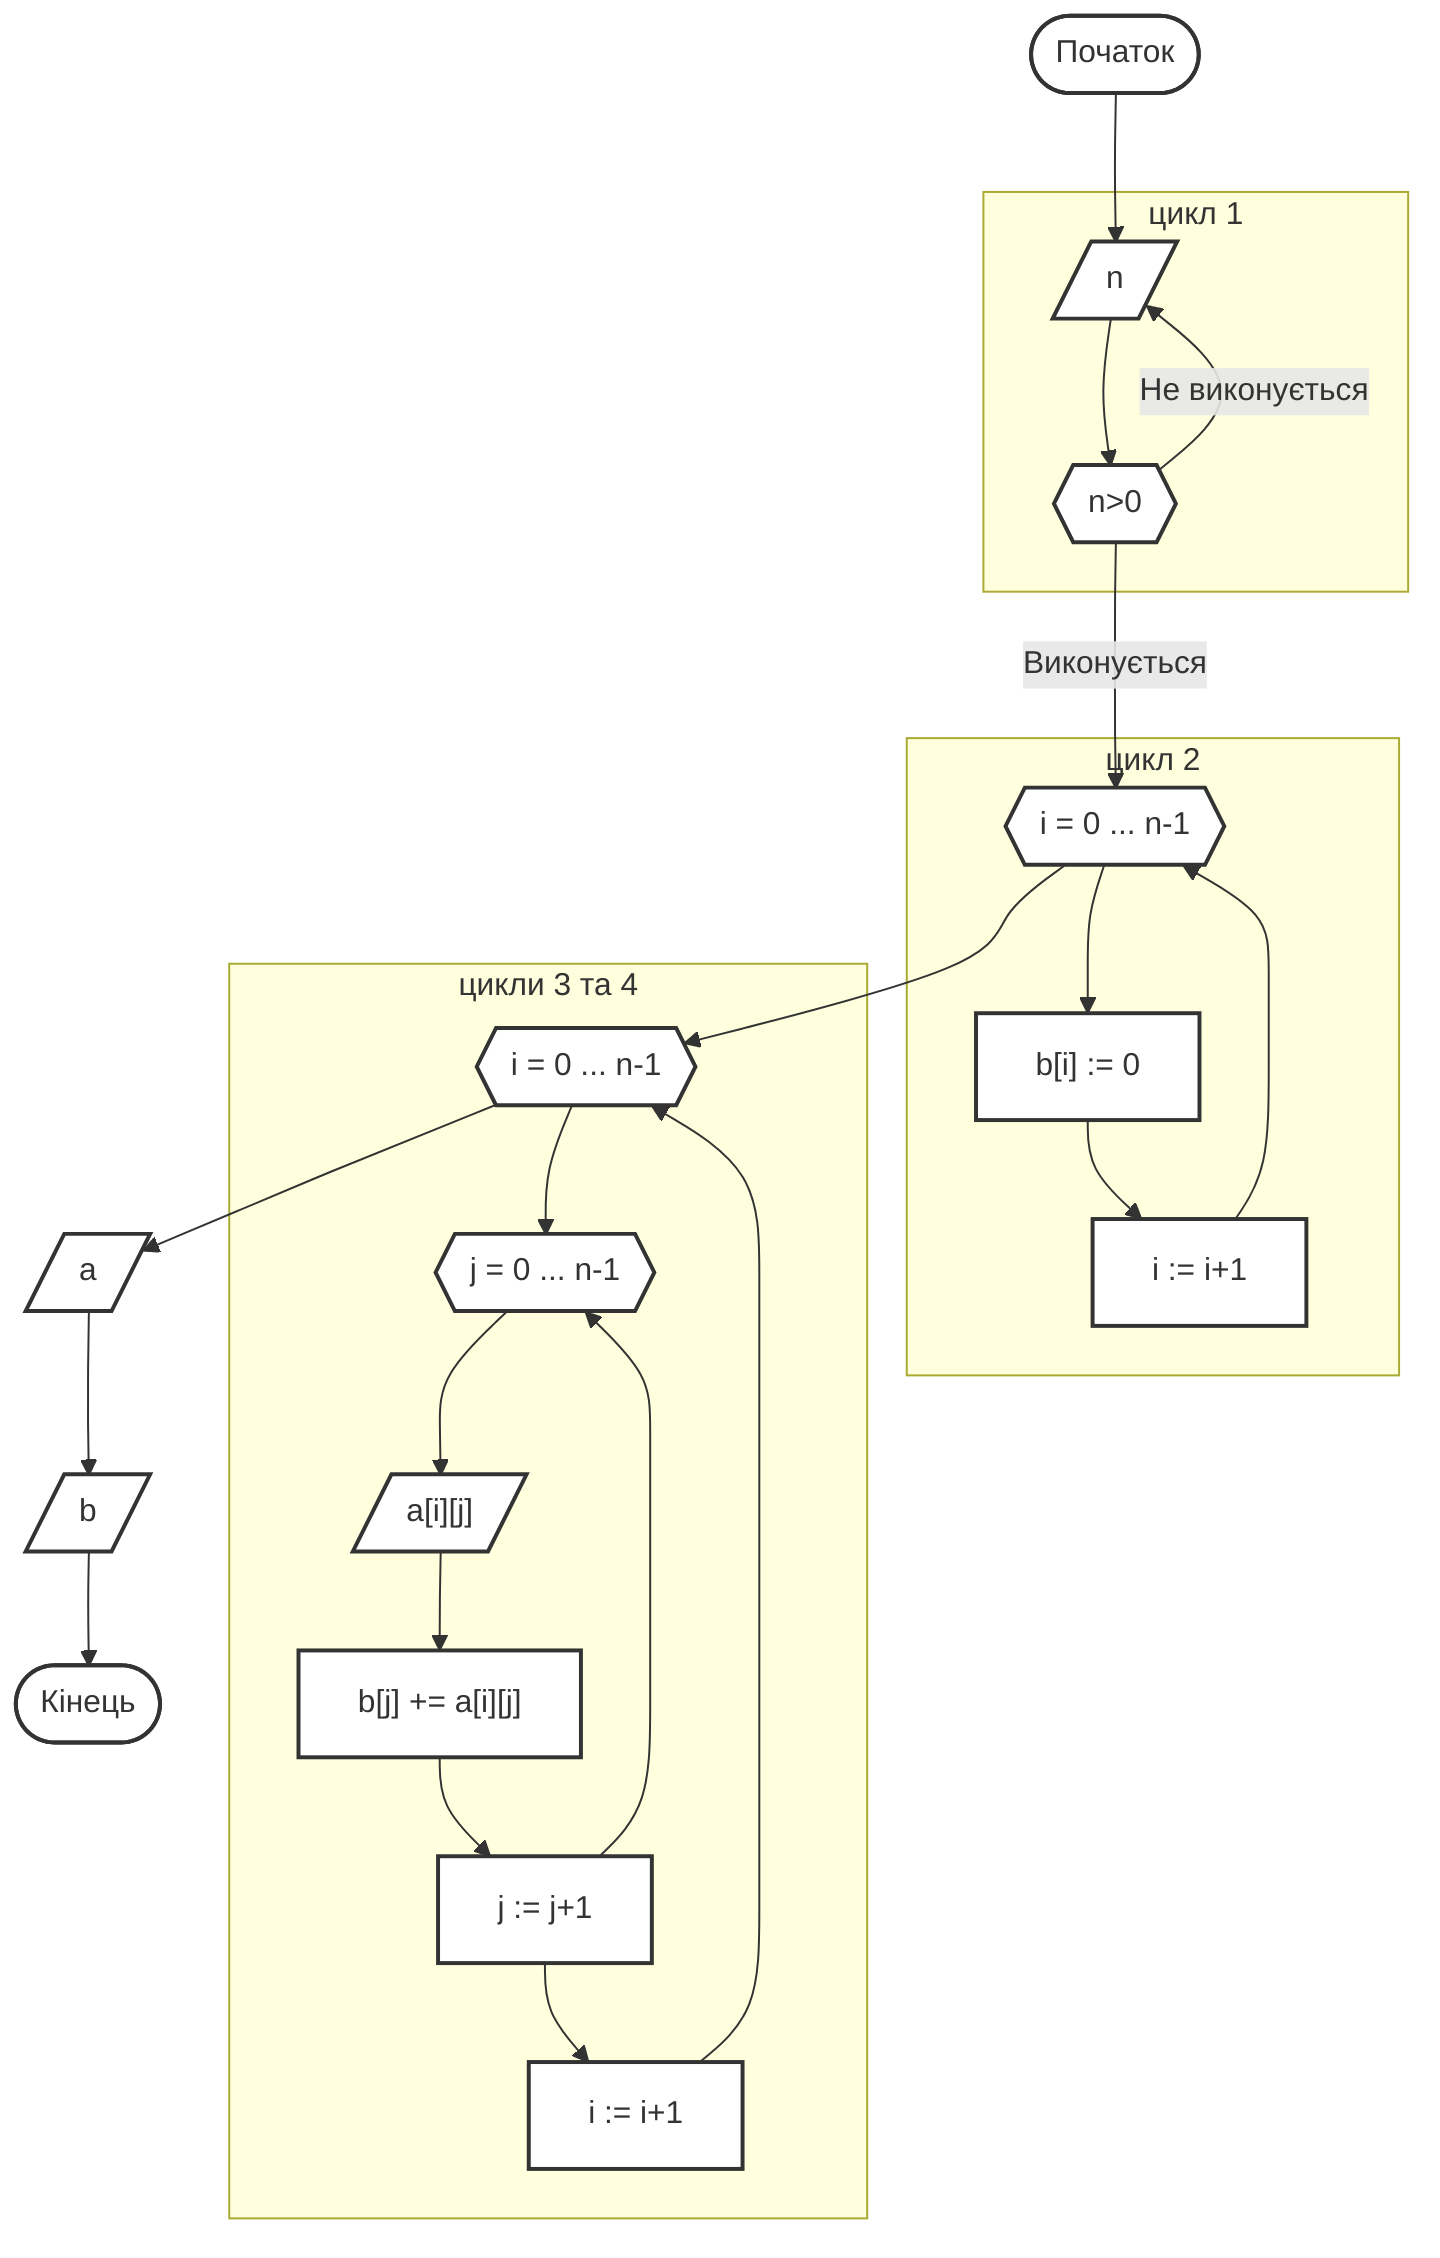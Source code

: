 graph TD
    START(["Початок"])
    subgraph "цикл 1"
    INPUT_N[/"n"/]
    WHILE_N{{"n>0"}}
    end
    subgraph "цикл 2"
    FOR_I_B{{"i = 0 ... n-1"}}
    INC_I_B["i := i+1"]
    CALC_BO["b[i] := 0"]
    end
    subgraph "цикли 3 та 4"
    FOR_I{{"i = 0 ... n-1"}}
    FOR_J{{"j = 0 ... n-1"}}
    INPUT_A[/"a[i][j]"/]
    INC_I["i := i+1"]
    CALC_B["b[j] += a[i][j]"]
    INC_J["j := j+1"]
    end
    OUTPUT_A[/"a"/]
    OUTPUT_B[/"b"/]
    STOP([Кінець])
    START --> INPUT_N --> WHILE_N -->|Не виконується| INPUT_N
    FOR_I --> OUTPUT_A --> OUTPUT_B --> STOP
    INC_I_B --> FOR_I_B --> FOR_I --> FOR_J --> INPUT_A --> CALC_B
    CALC_B --> INC_J --> FOR_J
    WHILE_N -->|Виконується| FOR_I_B --> CALC_BO --> INC_I_B
    INC_J --> INC_I --> FOR_I
    
    classDef default fill:#fff,stroke:#333,stroke-width:2px;